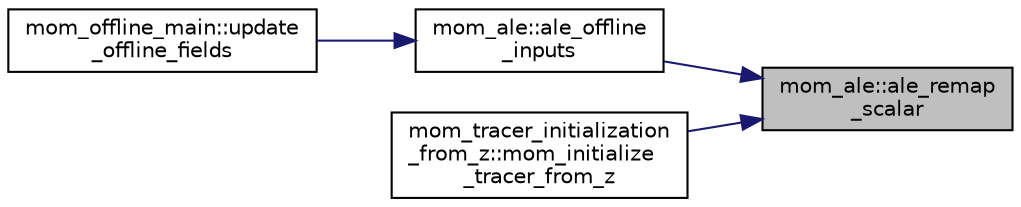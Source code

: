 digraph "mom_ale::ale_remap_scalar"
{
 // INTERACTIVE_SVG=YES
 // LATEX_PDF_SIZE
  edge [fontname="Helvetica",fontsize="10",labelfontname="Helvetica",labelfontsize="10"];
  node [fontname="Helvetica",fontsize="10",shape=record];
  rankdir="RL";
  Node1 [label="mom_ale::ale_remap\l_scalar",height=0.2,width=0.4,color="black", fillcolor="grey75", style="filled", fontcolor="black",tooltip="Remaps a single scalar between grids described by thicknesses h_src and h_dst. h_dst must be dimensio..."];
  Node1 -> Node2 [dir="back",color="midnightblue",fontsize="10",style="solid",fontname="Helvetica"];
  Node2 [label="mom_ale::ale_offline\l_inputs",height=0.2,width=0.4,color="black", fillcolor="white", style="filled",URL="$namespacemom__ale.html#a1e8b6f82cdc9d20abf0506b3ab7004b6",tooltip="Regrid/remap stored fields used for offline tracer integrations. These input fields are assumed to ha..."];
  Node2 -> Node3 [dir="back",color="midnightblue",fontsize="10",style="solid",fontname="Helvetica"];
  Node3 [label="mom_offline_main::update\l_offline_fields",height=0.2,width=0.4,color="black", fillcolor="white", style="filled",URL="$namespacemom__offline__main.html#a2e59b996b88713928c04f72d57c5a531",tooltip="Update fields used in this round of offline transport. First fields are updated from files or from ar..."];
  Node1 -> Node4 [dir="back",color="midnightblue",fontsize="10",style="solid",fontname="Helvetica"];
  Node4 [label="mom_tracer_initialization\l_from_z::mom_initialize\l_tracer_from_z",height=0.2,width=0.4,color="black", fillcolor="white", style="filled",URL="$namespacemom__tracer__initialization__from__z.html#ad1570db6534aa3b22bdc5dffef561458",tooltip="Initializes a tracer from a z-space data file."];
}

